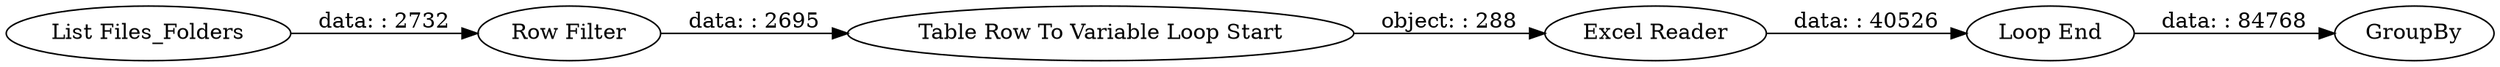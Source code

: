 digraph {
	"507289737880652958_7" [label=GroupBy]
	"507289737880652958_4" [label="Table Row To Variable Loop Start"]
	"507289737880652958_6" [label="Loop End"]
	"507289737880652958_3" [label="Row Filter"]
	"507289737880652958_5" [label="Excel Reader"]
	"507289737880652958_1" [label="List Files_Folders"]
	"507289737880652958_5" -> "507289737880652958_6" [label="data: : 40526"]
	"507289737880652958_3" -> "507289737880652958_4" [label="data: : 2695"]
	"507289737880652958_4" -> "507289737880652958_5" [label="object: : 288"]
	"507289737880652958_1" -> "507289737880652958_3" [label="data: : 2732"]
	"507289737880652958_6" -> "507289737880652958_7" [label="data: : 84768"]
	rankdir=LR
}
